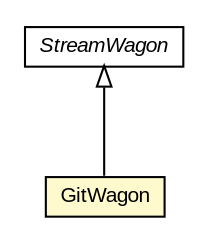 #!/usr/local/bin/dot
#
# Class diagram 
# Generated by UMLGraph version R5_6-24-gf6e263 (http://www.umlgraph.org/)
#

digraph G {
	edge [fontname="arial",fontsize=10,labelfontname="arial",labelfontsize=10];
	node [fontname="arial",fontsize=10,shape=plaintext];
	nodesep=0.25;
	ranksep=0.5;
	// net.trajano.wagon.git.GitWagon
	c12 [label=<<table title="net.trajano.wagon.git.GitWagon" border="0" cellborder="1" cellspacing="0" cellpadding="2" port="p" bgcolor="lemonChiffon" href="./GitWagon.html">
		<tr><td><table border="0" cellspacing="0" cellpadding="1">
<tr><td align="center" balign="center"> GitWagon </td></tr>
		</table></td></tr>
		</table>>, URL="./GitWagon.html", fontname="arial", fontcolor="black", fontsize=10.0];
	//net.trajano.wagon.git.GitWagon extends org.apache.maven.wagon.StreamWagon
	c16:p -> c12:p [dir=back,arrowtail=empty];
	// org.apache.maven.wagon.StreamWagon
	c16 [label=<<table title="org.apache.maven.wagon.StreamWagon" border="0" cellborder="1" cellspacing="0" cellpadding="2" port="p" href="http://java.sun.com/j2se/1.4.2/docs/api/org/apache/maven/wagon/StreamWagon.html">
		<tr><td><table border="0" cellspacing="0" cellpadding="1">
<tr><td align="center" balign="center"><font face="arial italic"> StreamWagon </font></td></tr>
		</table></td></tr>
		</table>>, URL="http://java.sun.com/j2se/1.4.2/docs/api/org/apache/maven/wagon/StreamWagon.html", fontname="arial", fontcolor="black", fontsize=10.0];
}

